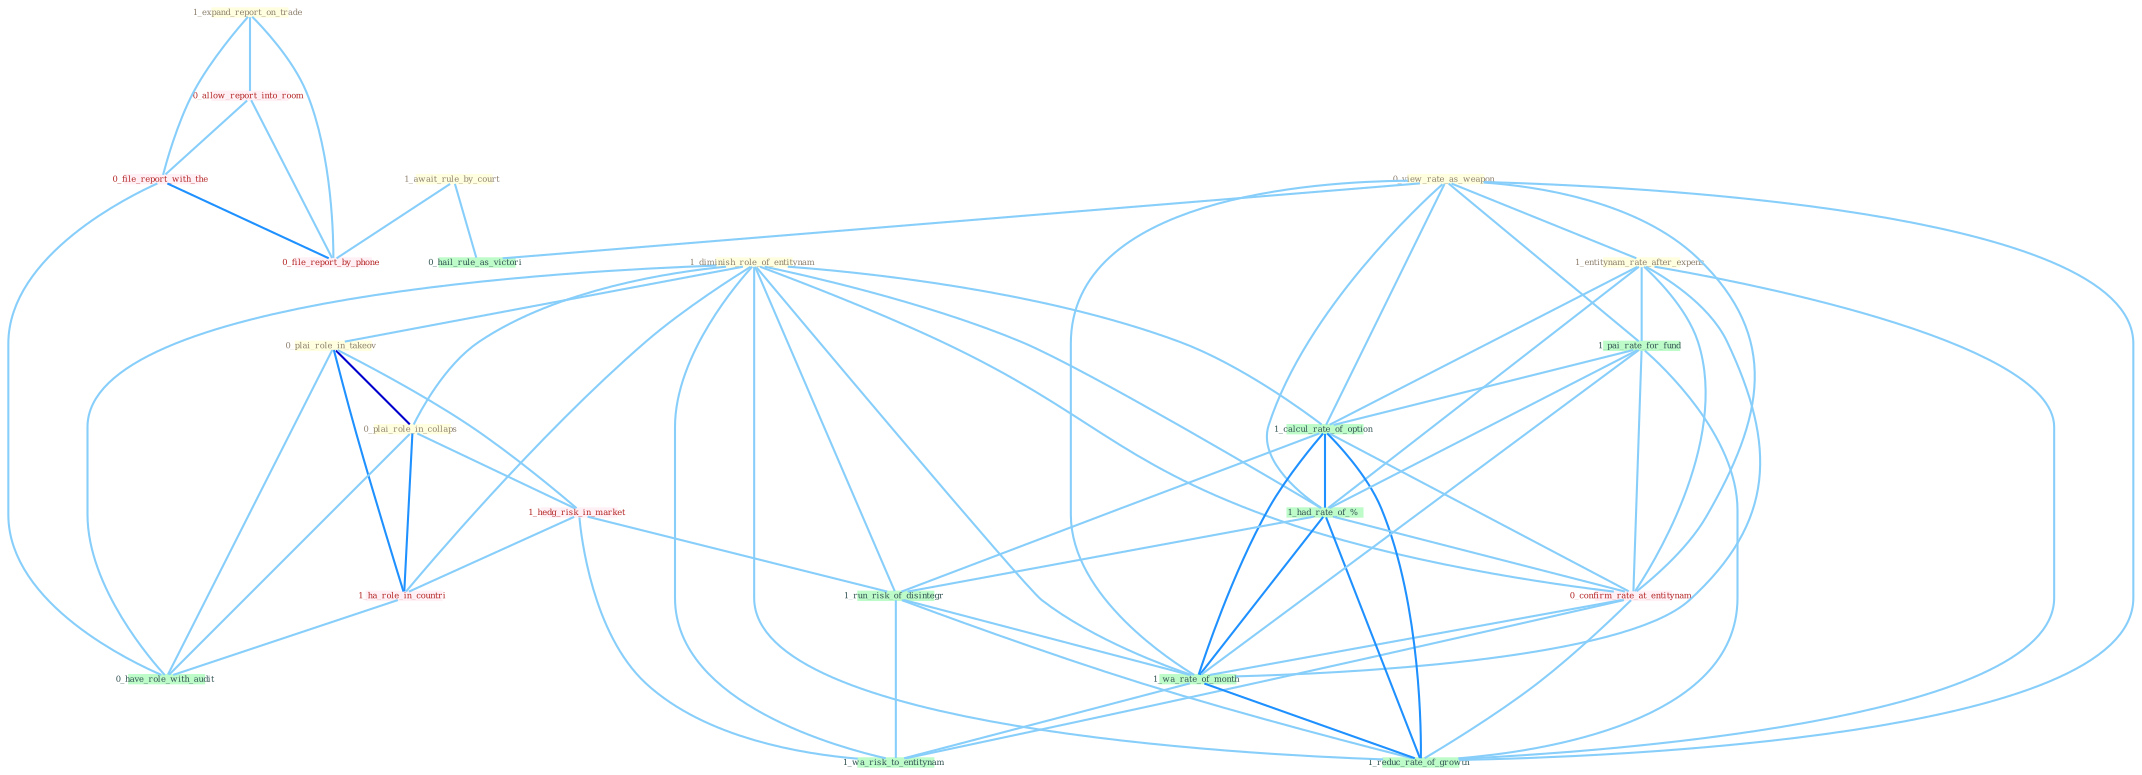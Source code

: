 Graph G{ 
    node
    [shape=polygon,style=filled,width=.5,height=.06,color="#BDFCC9",fixedsize=true,fontsize=4,
    fontcolor="#2f4f4f"];
    {node
    [color="#ffffe0", fontcolor="#8b7d6b"] "1_diminish_role_of_entitynam " "0_view_rate_as_weapon " "1_await_rule_by_court " "0_plai_role_in_takeov " "1_entitynam_rate_after_expens " "1_expand_report_on_trade " "0_plai_role_in_collaps "}
{node [color="#fff0f5", fontcolor="#b22222"] "0_allow_report_into_room " "1_hedg_risk_in_market " "1_ha_role_in_countri " "0_file_report_with_the " "0_confirm_rate_at_entitynam " "0_file_report_by_phone "}
edge [color="#B0E2FF"];

	"1_diminish_role_of_entitynam " -- "0_plai_role_in_takeov " [w="1", color="#87cefa" ];
	"1_diminish_role_of_entitynam " -- "0_plai_role_in_collaps " [w="1", color="#87cefa" ];
	"1_diminish_role_of_entitynam " -- "1_ha_role_in_countri " [w="1", color="#87cefa" ];
	"1_diminish_role_of_entitynam " -- "1_calcul_rate_of_option " [w="1", color="#87cefa" ];
	"1_diminish_role_of_entitynam " -- "1_had_rate_of_% " [w="1", color="#87cefa" ];
	"1_diminish_role_of_entitynam " -- "0_confirm_rate_at_entitynam " [w="1", color="#87cefa" ];
	"1_diminish_role_of_entitynam " -- "1_run_risk_of_disintegr " [w="1", color="#87cefa" ];
	"1_diminish_role_of_entitynam " -- "0_have_role_with_audit " [w="1", color="#87cefa" ];
	"1_diminish_role_of_entitynam " -- "1_wa_rate_of_month " [w="1", color="#87cefa" ];
	"1_diminish_role_of_entitynam " -- "1_wa_risk_to_entitynam " [w="1", color="#87cefa" ];
	"1_diminish_role_of_entitynam " -- "1_reduc_rate_of_growth " [w="1", color="#87cefa" ];
	"0_view_rate_as_weapon " -- "1_entitynam_rate_after_expens " [w="1", color="#87cefa" ];
	"0_view_rate_as_weapon " -- "1_pai_rate_for_fund " [w="1", color="#87cefa" ];
	"0_view_rate_as_weapon " -- "0_hail_rule_as_victori " [w="1", color="#87cefa" ];
	"0_view_rate_as_weapon " -- "1_calcul_rate_of_option " [w="1", color="#87cefa" ];
	"0_view_rate_as_weapon " -- "1_had_rate_of_% " [w="1", color="#87cefa" ];
	"0_view_rate_as_weapon " -- "0_confirm_rate_at_entitynam " [w="1", color="#87cefa" ];
	"0_view_rate_as_weapon " -- "1_wa_rate_of_month " [w="1", color="#87cefa" ];
	"0_view_rate_as_weapon " -- "1_reduc_rate_of_growth " [w="1", color="#87cefa" ];
	"1_await_rule_by_court " -- "0_hail_rule_as_victori " [w="1", color="#87cefa" ];
	"1_await_rule_by_court " -- "0_file_report_by_phone " [w="1", color="#87cefa" ];
	"0_plai_role_in_takeov " -- "0_plai_role_in_collaps " [w="3", color="#0000cd" , len=0.6];
	"0_plai_role_in_takeov " -- "1_hedg_risk_in_market " [w="1", color="#87cefa" ];
	"0_plai_role_in_takeov " -- "1_ha_role_in_countri " [w="2", color="#1e90ff" , len=0.8];
	"0_plai_role_in_takeov " -- "0_have_role_with_audit " [w="1", color="#87cefa" ];
	"1_entitynam_rate_after_expens " -- "1_pai_rate_for_fund " [w="1", color="#87cefa" ];
	"1_entitynam_rate_after_expens " -- "1_calcul_rate_of_option " [w="1", color="#87cefa" ];
	"1_entitynam_rate_after_expens " -- "1_had_rate_of_% " [w="1", color="#87cefa" ];
	"1_entitynam_rate_after_expens " -- "0_confirm_rate_at_entitynam " [w="1", color="#87cefa" ];
	"1_entitynam_rate_after_expens " -- "1_wa_rate_of_month " [w="1", color="#87cefa" ];
	"1_entitynam_rate_after_expens " -- "1_reduc_rate_of_growth " [w="1", color="#87cefa" ];
	"1_expand_report_on_trade " -- "0_allow_report_into_room " [w="1", color="#87cefa" ];
	"1_expand_report_on_trade " -- "0_file_report_with_the " [w="1", color="#87cefa" ];
	"1_expand_report_on_trade " -- "0_file_report_by_phone " [w="1", color="#87cefa" ];
	"0_plai_role_in_collaps " -- "1_hedg_risk_in_market " [w="1", color="#87cefa" ];
	"0_plai_role_in_collaps " -- "1_ha_role_in_countri " [w="2", color="#1e90ff" , len=0.8];
	"0_plai_role_in_collaps " -- "0_have_role_with_audit " [w="1", color="#87cefa" ];
	"1_pai_rate_for_fund " -- "1_calcul_rate_of_option " [w="1", color="#87cefa" ];
	"1_pai_rate_for_fund " -- "1_had_rate_of_% " [w="1", color="#87cefa" ];
	"1_pai_rate_for_fund " -- "0_confirm_rate_at_entitynam " [w="1", color="#87cefa" ];
	"1_pai_rate_for_fund " -- "1_wa_rate_of_month " [w="1", color="#87cefa" ];
	"1_pai_rate_for_fund " -- "1_reduc_rate_of_growth " [w="1", color="#87cefa" ];
	"0_allow_report_into_room " -- "0_file_report_with_the " [w="1", color="#87cefa" ];
	"0_allow_report_into_room " -- "0_file_report_by_phone " [w="1", color="#87cefa" ];
	"1_hedg_risk_in_market " -- "1_ha_role_in_countri " [w="1", color="#87cefa" ];
	"1_hedg_risk_in_market " -- "1_run_risk_of_disintegr " [w="1", color="#87cefa" ];
	"1_hedg_risk_in_market " -- "1_wa_risk_to_entitynam " [w="1", color="#87cefa" ];
	"1_ha_role_in_countri " -- "0_have_role_with_audit " [w="1", color="#87cefa" ];
	"0_file_report_with_the " -- "0_file_report_by_phone " [w="2", color="#1e90ff" , len=0.8];
	"0_file_report_with_the " -- "0_have_role_with_audit " [w="1", color="#87cefa" ];
	"1_calcul_rate_of_option " -- "1_had_rate_of_% " [w="2", color="#1e90ff" , len=0.8];
	"1_calcul_rate_of_option " -- "0_confirm_rate_at_entitynam " [w="1", color="#87cefa" ];
	"1_calcul_rate_of_option " -- "1_run_risk_of_disintegr " [w="1", color="#87cefa" ];
	"1_calcul_rate_of_option " -- "1_wa_rate_of_month " [w="2", color="#1e90ff" , len=0.8];
	"1_calcul_rate_of_option " -- "1_reduc_rate_of_growth " [w="2", color="#1e90ff" , len=0.8];
	"1_had_rate_of_% " -- "0_confirm_rate_at_entitynam " [w="1", color="#87cefa" ];
	"1_had_rate_of_% " -- "1_run_risk_of_disintegr " [w="1", color="#87cefa" ];
	"1_had_rate_of_% " -- "1_wa_rate_of_month " [w="2", color="#1e90ff" , len=0.8];
	"1_had_rate_of_% " -- "1_reduc_rate_of_growth " [w="2", color="#1e90ff" , len=0.8];
	"0_confirm_rate_at_entitynam " -- "1_wa_rate_of_month " [w="1", color="#87cefa" ];
	"0_confirm_rate_at_entitynam " -- "1_wa_risk_to_entitynam " [w="1", color="#87cefa" ];
	"0_confirm_rate_at_entitynam " -- "1_reduc_rate_of_growth " [w="1", color="#87cefa" ];
	"1_run_risk_of_disintegr " -- "1_wa_rate_of_month " [w="1", color="#87cefa" ];
	"1_run_risk_of_disintegr " -- "1_wa_risk_to_entitynam " [w="1", color="#87cefa" ];
	"1_run_risk_of_disintegr " -- "1_reduc_rate_of_growth " [w="1", color="#87cefa" ];
	"1_wa_rate_of_month " -- "1_wa_risk_to_entitynam " [w="1", color="#87cefa" ];
	"1_wa_rate_of_month " -- "1_reduc_rate_of_growth " [w="2", color="#1e90ff" , len=0.8];
}